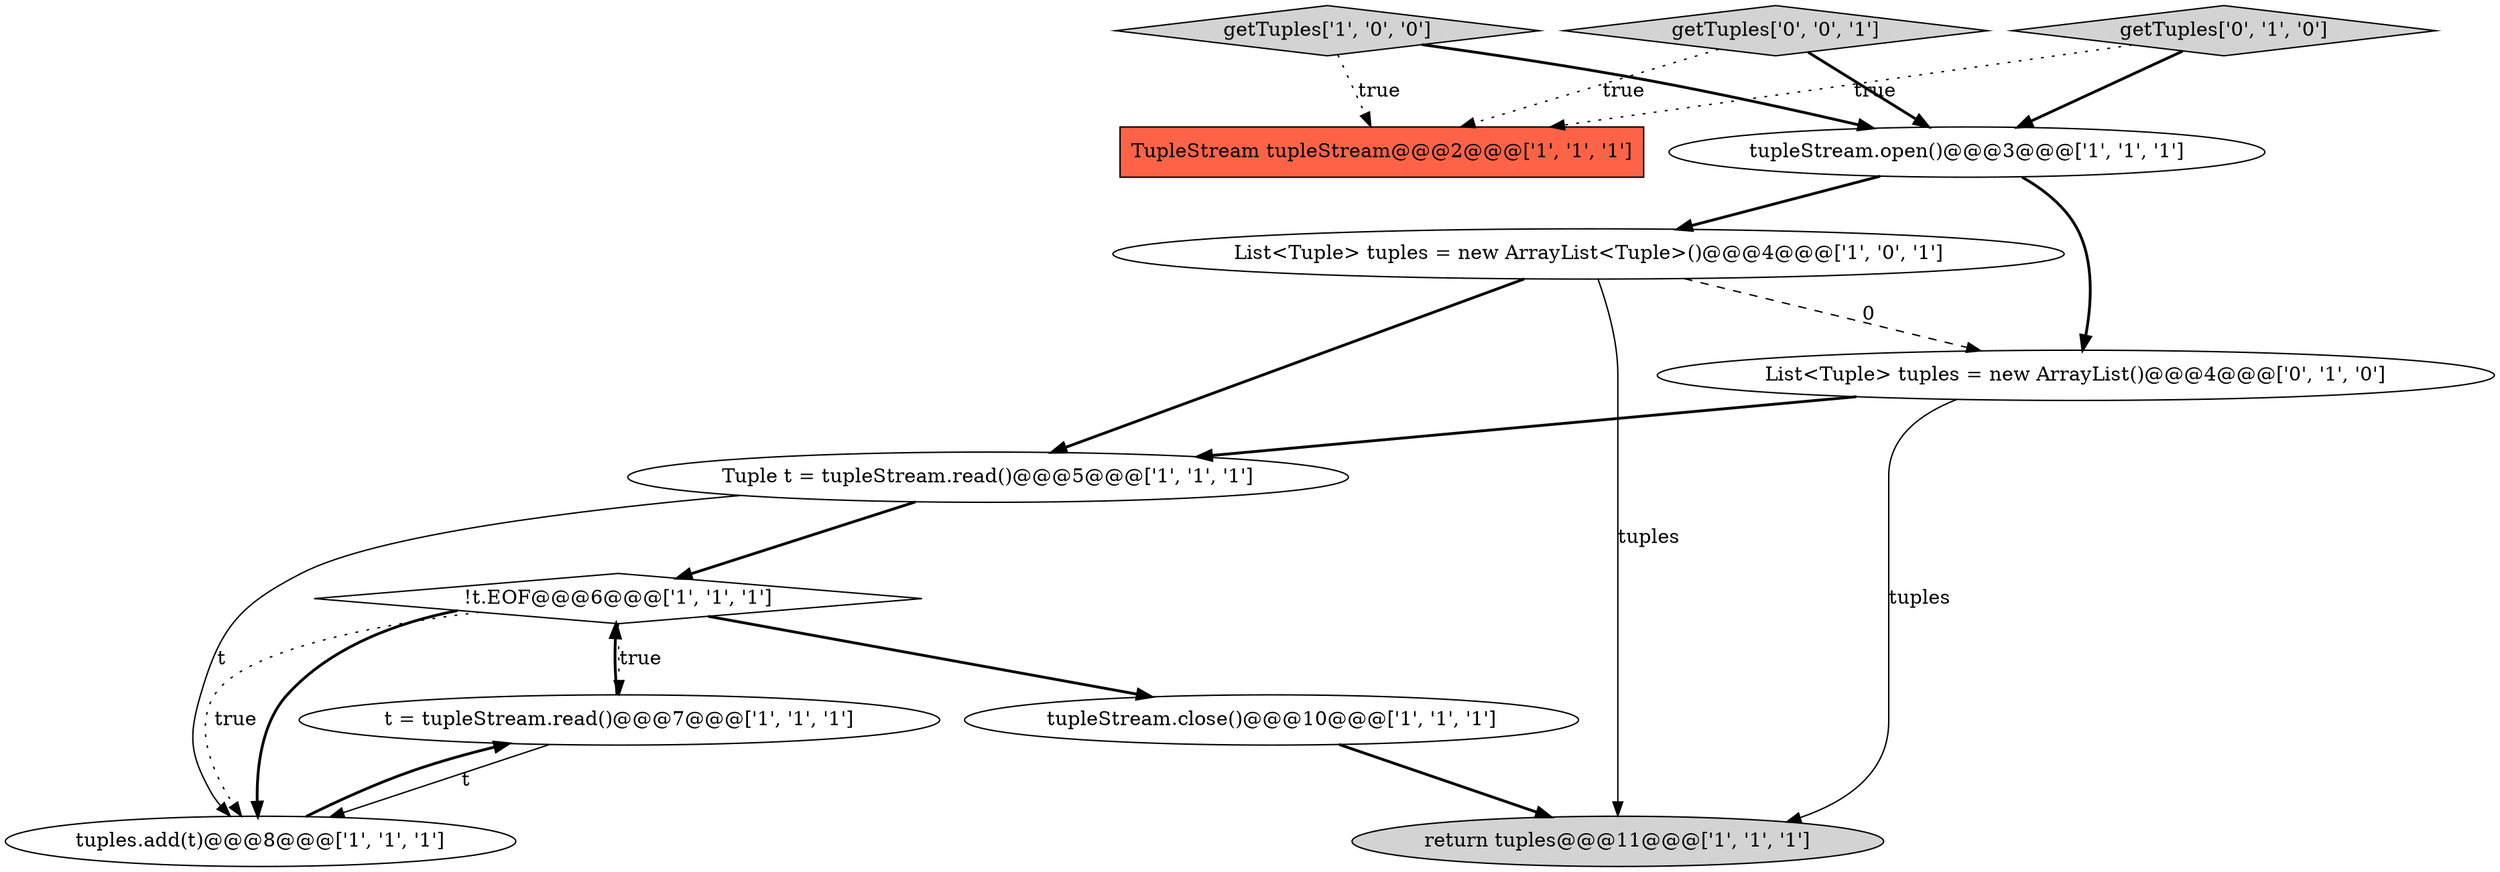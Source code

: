 digraph {
10 [style = filled, label = "List<Tuple> tuples = new ArrayList()@@@4@@@['0', '1', '0']", fillcolor = white, shape = ellipse image = "AAA1AAABBB2BBB"];
2 [style = filled, label = "!t.EOF@@@6@@@['1', '1', '1']", fillcolor = white, shape = diamond image = "AAA0AAABBB1BBB"];
4 [style = filled, label = "getTuples['1', '0', '0']", fillcolor = lightgray, shape = diamond image = "AAA0AAABBB1BBB"];
3 [style = filled, label = "t = tupleStream.read()@@@7@@@['1', '1', '1']", fillcolor = white, shape = ellipse image = "AAA0AAABBB1BBB"];
1 [style = filled, label = "tupleStream.close()@@@10@@@['1', '1', '1']", fillcolor = white, shape = ellipse image = "AAA0AAABBB1BBB"];
5 [style = filled, label = "TupleStream tupleStream@@@2@@@['1', '1', '1']", fillcolor = tomato, shape = box image = "AAA0AAABBB1BBB"];
6 [style = filled, label = "Tuple t = tupleStream.read()@@@5@@@['1', '1', '1']", fillcolor = white, shape = ellipse image = "AAA0AAABBB1BBB"];
11 [style = filled, label = "getTuples['0', '1', '0']", fillcolor = lightgray, shape = diamond image = "AAA0AAABBB2BBB"];
12 [style = filled, label = "getTuples['0', '0', '1']", fillcolor = lightgray, shape = diamond image = "AAA0AAABBB3BBB"];
8 [style = filled, label = "tupleStream.open()@@@3@@@['1', '1', '1']", fillcolor = white, shape = ellipse image = "AAA0AAABBB1BBB"];
7 [style = filled, label = "List<Tuple> tuples = new ArrayList<Tuple>()@@@4@@@['1', '0', '1']", fillcolor = white, shape = ellipse image = "AAA0AAABBB1BBB"];
0 [style = filled, label = "tuples.add(t)@@@8@@@['1', '1', '1']", fillcolor = white, shape = ellipse image = "AAA0AAABBB1BBB"];
9 [style = filled, label = "return tuples@@@11@@@['1', '1', '1']", fillcolor = lightgray, shape = ellipse image = "AAA0AAABBB1BBB"];
7->9 [style = solid, label="tuples"];
2->3 [style = dotted, label="true"];
1->9 [style = bold, label=""];
10->6 [style = bold, label=""];
3->2 [style = bold, label=""];
10->9 [style = solid, label="tuples"];
3->0 [style = solid, label="t"];
7->6 [style = bold, label=""];
4->8 [style = bold, label=""];
0->3 [style = bold, label=""];
6->0 [style = solid, label="t"];
6->2 [style = bold, label=""];
12->5 [style = dotted, label="true"];
11->8 [style = bold, label=""];
2->1 [style = bold, label=""];
4->5 [style = dotted, label="true"];
8->7 [style = bold, label=""];
2->0 [style = bold, label=""];
2->0 [style = dotted, label="true"];
12->8 [style = bold, label=""];
8->10 [style = bold, label=""];
7->10 [style = dashed, label="0"];
11->5 [style = dotted, label="true"];
}
